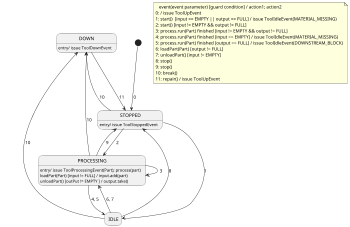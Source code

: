 @startuml
'https://plantuml.com/state-diagram
scale 350 width

hide empty description
state DOWN : entry/ issue ToolDownEvent



state STOPPED: entry/ issue ToolStoppedEvent
state IDLE
state PROCESSING: entry/ issue ToolProcessingEvent(Part); process(part)
state PROCESSING: loadPart(Part) [input != FULL] / input.add(part)
state PROCESSING: unloadPart() [outPut != EMPTY ] / output.take()

[*] --> STOPPED: 0
STOPPED --> IDLE: 1
STOPPED --> PROCESSING: 2
PROCESSING --> PROCESSING: 3
PROCESSING --> IDLE: 4, 5
IDLE --> PROCESSING: 6, 7
IDLE --> STOPPED: 8
PROCESSING --> STOPPED: 9
STOPPED --> DOWN: 10
IDLE --> DOWN: 10
PROCESSING --> DOWN: 10
DOWN --> STOPPED: 11

note as T
       event(event parameter) [guard condition] / action1; action2
    0: / issue ToolUpEvent
    1: start()  [input == EMPTY || output == FULL] / issue ToolIdleEvent(MATERIAL_MISSING)
    2: start() [input != EMPTY && output != FULL]
    3: process.run(Part) finished [input != EMPTY && output != FULL]
    4: process.run(Part) finished [input == EMPTY] / issue ToolIdleEvent(MATERIAL_MISSING)
    5: process.run(Part) finished [output == FULL] / issue ToolIdleEvent(DOWNSTREAM_BLOCK)
    6: loadPart(Part) [output != FULL]
    7: unloadPart() [input != EMPTY]
    8: stop()
    9: stop()
    10: break()
    11: repair() / issue ToolUpEvent
end note
@enduml